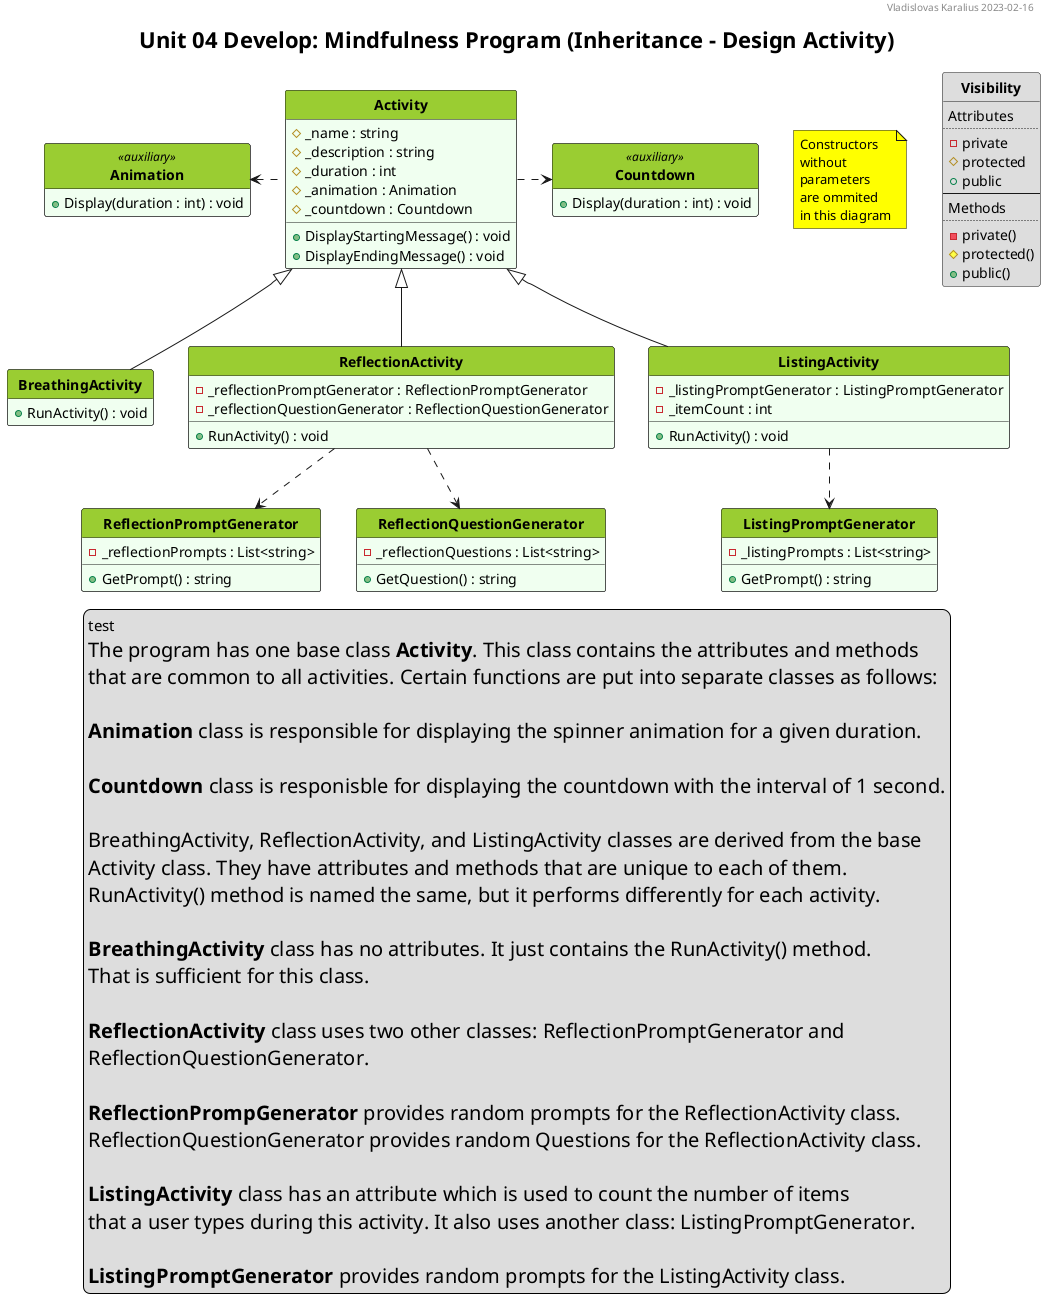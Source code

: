 @startuml UML_diagram

'--Formatting options--
hide circle
hide empty members
'skinparam classAttributeIconSize 0
skinparam style strictuml
'skinparam groupInheritance 2
'skinparam linetype ortho
'skinparam Nodesep 15
'skinparam Ranksep 25
'left to right direction

'--Styling--
'skinparam BackgroundColor White/LightGreen
skinparam TitleFontSize 22

<style>
classDiagram {
  class {
    '-attributes and methods-
    'FontSize 14
    'FontColor black
    'BackgroundColor #fefece
    BackgroundColor #f0fff0
    'RoundCorner 0
    '-class name-
    header {
      'FontSize 12
      'FontColor Black
      FontStyle bold
      BackgroundColor YellowGreen
    }
  }
  note {
    BackgroundColor Yellow
  }
  legend {
    FontSize 20
  }
</style>

'--Header, footer, title, explanations--
header Vladislovas Karalius 2023-02-16
title Unit 04 Develop: Mindfulness Program (Inheritance - Design Activity)

note  "Constructors\nwithout\nparameters\nare ommited\nin this diagram" as N1

' Dummy class that explains visibility symbols
class Visibility #dddddd {
Attributes
..
- private
# protected
+ public
--
Methods
..
- private()
# protected()
+ public()
}

'--Main--
class Activity {
  # _name : string
  # _description : string
  # _duration : int
  # _animation : Animation
  # _countdown : Countdown
  + DisplayStartingMessage() : void
  + DisplayEndingMessage() : void
}

class BreathingActivity {
  + RunActivity() : void
}

class ReflectionActivity {
  - _reflectionPromptGenerator : ReflectionPromptGenerator
  - _reflectionQuestionGenerator : ReflectionQuestionGenerator
  + RunActivity() : void
}

class ListingActivity {
  - _listingPromptGenerator : ListingPromptGenerator
  - _itemCount : int
  + RunActivity() : void
}

class ReflectionPromptGenerator {
  - _reflectionPrompts : List<string>
  + GetPrompt() : string
}

class ReflectionQuestionGenerator {
  - _reflectionQuestions : List<string>
  + GetQuestion() : string
}

class ListingPromptGenerator {
  - _listingPrompts : List<string>
  + GetPrompt() : string
}

class Animation <<auxiliary>> {
  + Display(duration : int) : void
}

class Countdown <<auxiliary>> {
  + Display(duration : int) : void
}

Activity <|-- BreathingActivity
Activity <|-- ReflectionActivity
Activity <|-- ListingActivity
ReflectionActivity ..> ReflectionPromptGenerator
ReflectionActivity ..> ReflectionQuestionGenerator
ListingActivity ..> ListingPromptGenerator
Activity .left.> Animation
Activity .right.> Countdown

'--Description--
legend
<size:15>test</size>
The program has one base class **Activity**. This class contains the attributes and methods
that are common to all activities. Certain functions are put into separate classes as follows:

**Animation** class is responsible for displaying the spinner animation for a given duration.

**Countdown** class is responisble for displaying the countdown with the interval of 1 second.

BreathingActivity, ReflectionActivity, and ListingActivity classes are derived from the base
Activity class. They have attributes and methods that are unique to each of them.
RunActivity() method is named the same, but it performs differently for each activity.

**BreathingActivity** class has no attributes. It just contains the RunActivity() method.
That is sufficient for this class.

**ReflectionActivity** class uses two other classes: ReflectionPromptGenerator and
ReflectionQuestionGenerator.

**ReflectionPrompGenerator** provides random prompts for the ReflectionActivity class.
ReflectionQuestionGenerator provides random Questions for the ReflectionActivity class.

**ListingActivity** class has an attribute which is used to count the number of items
that a user types during this activity. It also uses another class: ListingPromptGenerator.

**ListingPromptGenerator** provides random prompts for the ListingActivity class.
endlegend

@enduml